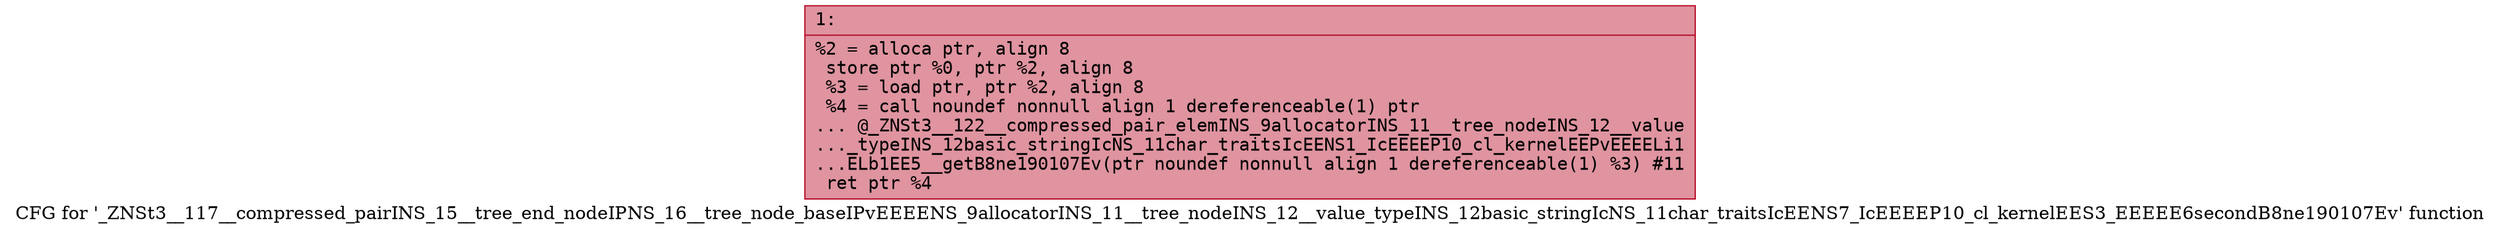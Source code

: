 digraph "CFG for '_ZNSt3__117__compressed_pairINS_15__tree_end_nodeIPNS_16__tree_node_baseIPvEEEENS_9allocatorINS_11__tree_nodeINS_12__value_typeINS_12basic_stringIcNS_11char_traitsIcEENS7_IcEEEEP10_cl_kernelEES3_EEEEE6secondB8ne190107Ev' function" {
	label="CFG for '_ZNSt3__117__compressed_pairINS_15__tree_end_nodeIPNS_16__tree_node_baseIPvEEEENS_9allocatorINS_11__tree_nodeINS_12__value_typeINS_12basic_stringIcNS_11char_traitsIcEENS7_IcEEEEP10_cl_kernelEES3_EEEEE6secondB8ne190107Ev' function";

	Node0x600001382f30 [shape=record,color="#b70d28ff", style=filled, fillcolor="#b70d2870" fontname="Courier",label="{1:\l|  %2 = alloca ptr, align 8\l  store ptr %0, ptr %2, align 8\l  %3 = load ptr, ptr %2, align 8\l  %4 = call noundef nonnull align 1 dereferenceable(1) ptr\l... @_ZNSt3__122__compressed_pair_elemINS_9allocatorINS_11__tree_nodeINS_12__value\l..._typeINS_12basic_stringIcNS_11char_traitsIcEENS1_IcEEEEP10_cl_kernelEEPvEEEELi1\l...ELb1EE5__getB8ne190107Ev(ptr noundef nonnull align 1 dereferenceable(1) %3) #11\l  ret ptr %4\l}"];
}
